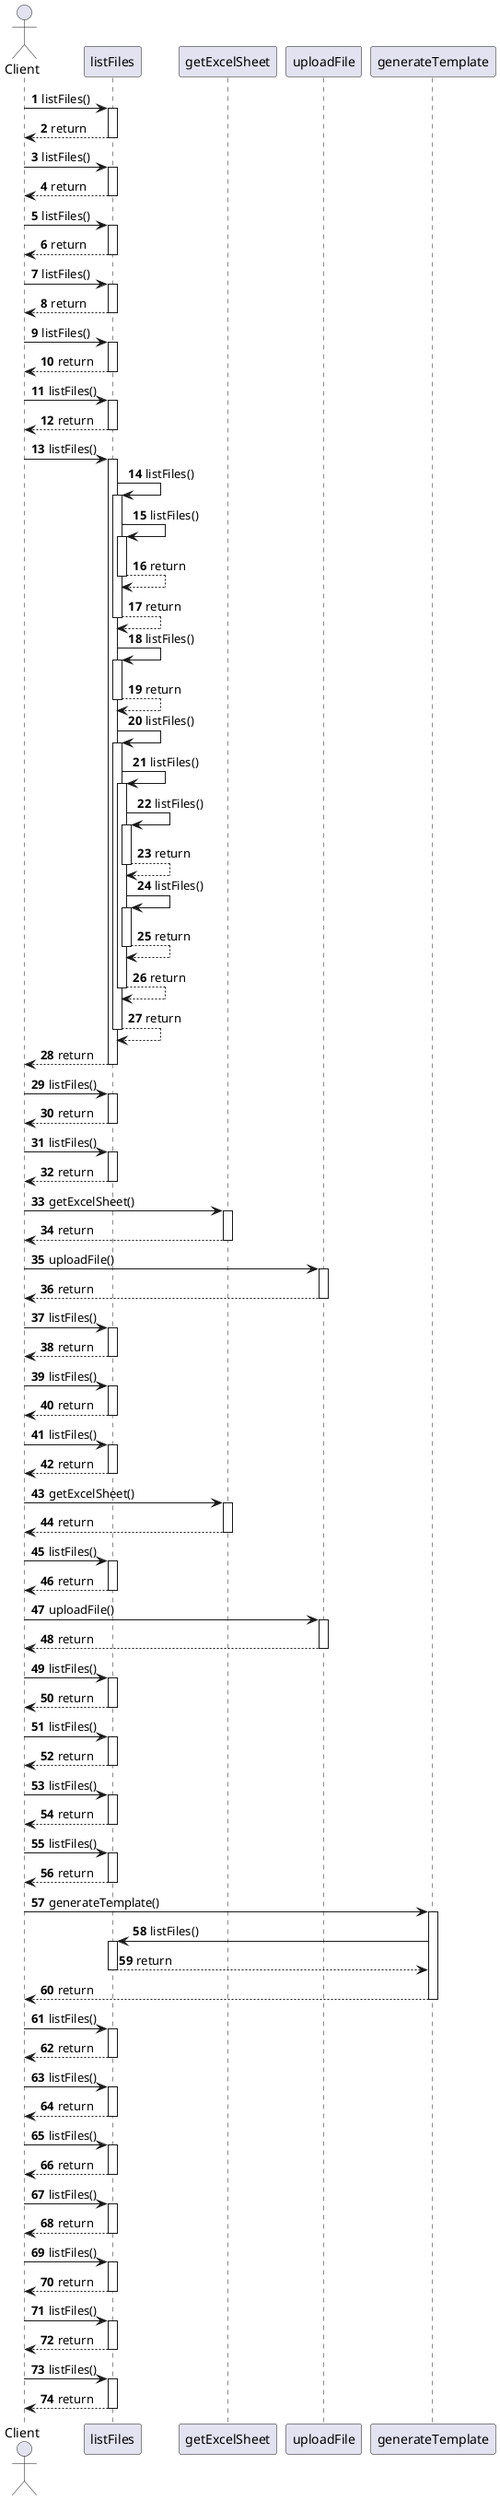 @startuml
autonumber
actor Client as Client

participant listFiles as listFiles
participant getExcelSheet as getExcelSheet
participant uploadFile as uploadFile
participant generateTemplate as generateTemplate

Client -> listFiles: listFiles()
activate listFiles
listFiles --> Client: return
deactivate listFiles
Client -> listFiles: listFiles()
activate listFiles
listFiles --> Client: return
deactivate listFiles
Client -> listFiles: listFiles()
activate listFiles
listFiles --> Client: return
deactivate listFiles
Client -> listFiles: listFiles()
activate listFiles
listFiles --> Client: return
deactivate listFiles
Client -> listFiles: listFiles()
activate listFiles
listFiles --> Client: return
deactivate listFiles
Client -> listFiles: listFiles()
activate listFiles
listFiles --> Client: return
deactivate listFiles
Client -> listFiles: listFiles()
activate listFiles
listFiles -> listFiles: listFiles()
activate listFiles
listFiles -> listFiles: listFiles()
activate listFiles
listFiles --> listFiles: return
deactivate listFiles
listFiles --> listFiles: return
deactivate listFiles
listFiles -> listFiles: listFiles()
activate listFiles
listFiles --> listFiles: return
deactivate listFiles
listFiles -> listFiles: listFiles()
activate listFiles
listFiles -> listFiles: listFiles()
activate listFiles
listFiles -> listFiles: listFiles()
activate listFiles
listFiles --> listFiles: return
deactivate listFiles
listFiles -> listFiles: listFiles()
activate listFiles
listFiles --> listFiles: return
deactivate listFiles
listFiles --> listFiles: return
deactivate listFiles
listFiles --> listFiles: return
deactivate listFiles
listFiles --> Client: return
deactivate listFiles
Client -> listFiles: listFiles()
activate listFiles
listFiles --> Client: return
deactivate listFiles
Client -> listFiles: listFiles()
activate listFiles
listFiles --> Client: return
deactivate listFiles
Client -> getExcelSheet: getExcelSheet()
activate getExcelSheet
getExcelSheet --> Client: return
deactivate getExcelSheet
Client -> uploadFile: uploadFile()
activate uploadFile
uploadFile --> Client: return
deactivate uploadFile
Client -> listFiles: listFiles()
activate listFiles
listFiles --> Client: return
deactivate listFiles
Client -> listFiles: listFiles()
activate listFiles
listFiles --> Client: return
deactivate listFiles
Client -> listFiles: listFiles()
activate listFiles
listFiles --> Client: return
deactivate listFiles
Client -> getExcelSheet: getExcelSheet()
activate getExcelSheet
getExcelSheet --> Client: return
deactivate getExcelSheet
Client -> listFiles: listFiles()
activate listFiles
listFiles --> Client: return
deactivate listFiles
Client -> uploadFile: uploadFile()
activate uploadFile
uploadFile --> Client: return
deactivate uploadFile
Client -> listFiles: listFiles()
activate listFiles
listFiles --> Client: return
deactivate listFiles
Client -> listFiles: listFiles()
activate listFiles
listFiles --> Client: return
deactivate listFiles
Client -> listFiles: listFiles()
activate listFiles
listFiles --> Client: return
deactivate listFiles
Client -> listFiles: listFiles()
activate listFiles
listFiles --> Client: return
deactivate listFiles
Client -> generateTemplate: generateTemplate()
activate generateTemplate
generateTemplate -> listFiles: listFiles()
activate listFiles
listFiles --> generateTemplate: return
deactivate listFiles
generateTemplate --> Client: return
deactivate generateTemplate
Client -> listFiles: listFiles()
activate listFiles
listFiles --> Client: return
deactivate listFiles
Client -> listFiles: listFiles()
activate listFiles
listFiles --> Client: return
deactivate listFiles
Client -> listFiles: listFiles()
activate listFiles
listFiles --> Client: return
deactivate listFiles
Client -> listFiles: listFiles()
activate listFiles
listFiles --> Client: return
deactivate listFiles
Client -> listFiles: listFiles()
activate listFiles
listFiles --> Client: return
deactivate listFiles
Client -> listFiles: listFiles()
activate listFiles
listFiles --> Client: return
deactivate listFiles
Client -> listFiles: listFiles()
activate listFiles
listFiles --> Client: return
deactivate listFiles
@enduml